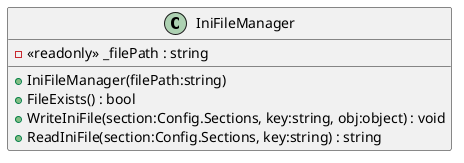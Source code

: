 @startuml
class IniFileManager {
    - <<readonly>> _filePath : string
    + IniFileManager(filePath:string)
    + FileExists() : bool
    + WriteIniFile(section:Config.Sections, key:string, obj:object) : void
    + ReadIniFile(section:Config.Sections, key:string) : string
}
@enduml
